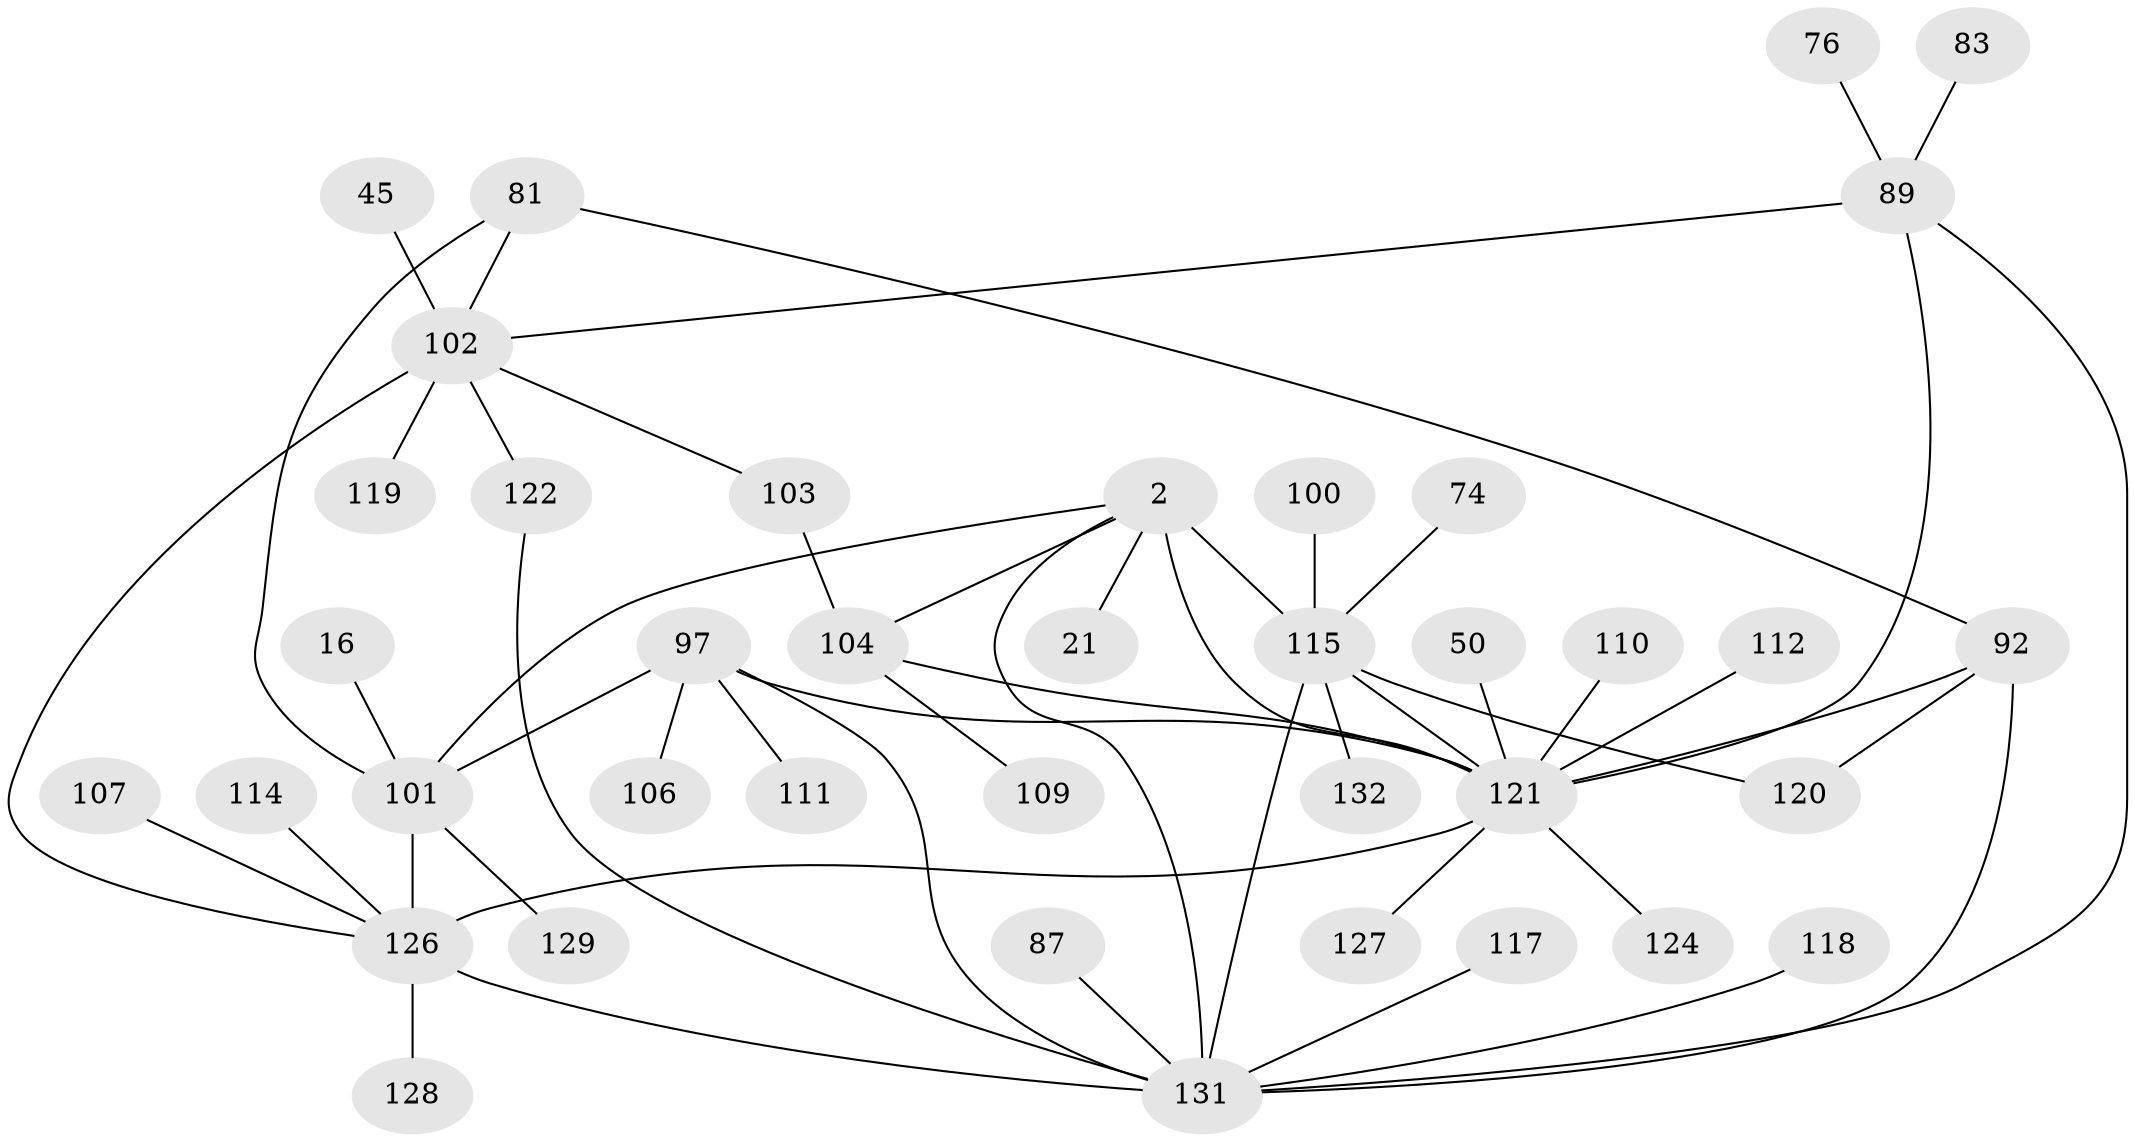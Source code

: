 // original degree distribution, {7: 0.015151515151515152, 8: 0.015151515151515152, 3: 0.22727272727272727, 5: 0.06060606060606061, 4: 0.09848484848484848, 2: 0.2727272727272727, 6: 0.022727272727272728, 1: 0.2878787878787879}
// Generated by graph-tools (version 1.1) at 2025/44/03/04/25 21:44:41]
// undirected, 39 vertices, 53 edges
graph export_dot {
graph [start="1"]
  node [color=gray90,style=filled];
  2 [super="+1"];
  16 [super="+7"];
  21;
  45;
  50;
  74;
  76;
  81 [super="+66"];
  83;
  87;
  89 [super="+26+23"];
  92 [super="+60"];
  97 [super="+31+75"];
  100;
  101 [super="+9+99"];
  102 [super="+67"];
  103 [super="+25"];
  104 [super="+73+96+39"];
  106;
  107 [super="+71"];
  109 [super="+80"];
  110;
  111;
  112;
  114 [super="+19"];
  115 [super="+78+47+93+90"];
  117;
  118;
  119;
  120 [super="+82"];
  121 [super="+44+86+91+94+79+116"];
  122;
  124;
  126 [super="+125+123+85"];
  127;
  128;
  129 [super="+53"];
  131 [super="+108+130"];
  132;
  2 -- 21;
  2 -- 101 [weight=2];
  2 -- 115 [weight=3];
  2 -- 121 [weight=4];
  2 -- 131;
  2 -- 104 [weight=2];
  16 -- 101;
  45 -- 102;
  50 -- 121;
  74 -- 115;
  76 -- 89;
  81 -- 92;
  81 -- 101;
  81 -- 102;
  83 -- 89;
  87 -- 131;
  89 -- 102 [weight=2];
  89 -- 131;
  89 -- 121 [weight=2];
  92 -- 131;
  92 -- 121 [weight=2];
  92 -- 120;
  97 -- 101;
  97 -- 111;
  97 -- 106;
  97 -- 121 [weight=3];
  97 -- 131;
  100 -- 115;
  101 -- 129;
  101 -- 126 [weight=3];
  102 -- 103;
  102 -- 119;
  102 -- 122;
  102 -- 126 [weight=3];
  103 -- 104;
  104 -- 121;
  104 -- 109;
  107 -- 126;
  110 -- 121;
  112 -- 121;
  114 -- 126;
  115 -- 132;
  115 -- 121;
  115 -- 131 [weight=2];
  115 -- 120;
  117 -- 131;
  118 -- 131 [weight=2];
  121 -- 124;
  121 -- 126 [weight=5];
  121 -- 127;
  122 -- 131;
  126 -- 128;
  126 -- 131 [weight=3];
}
